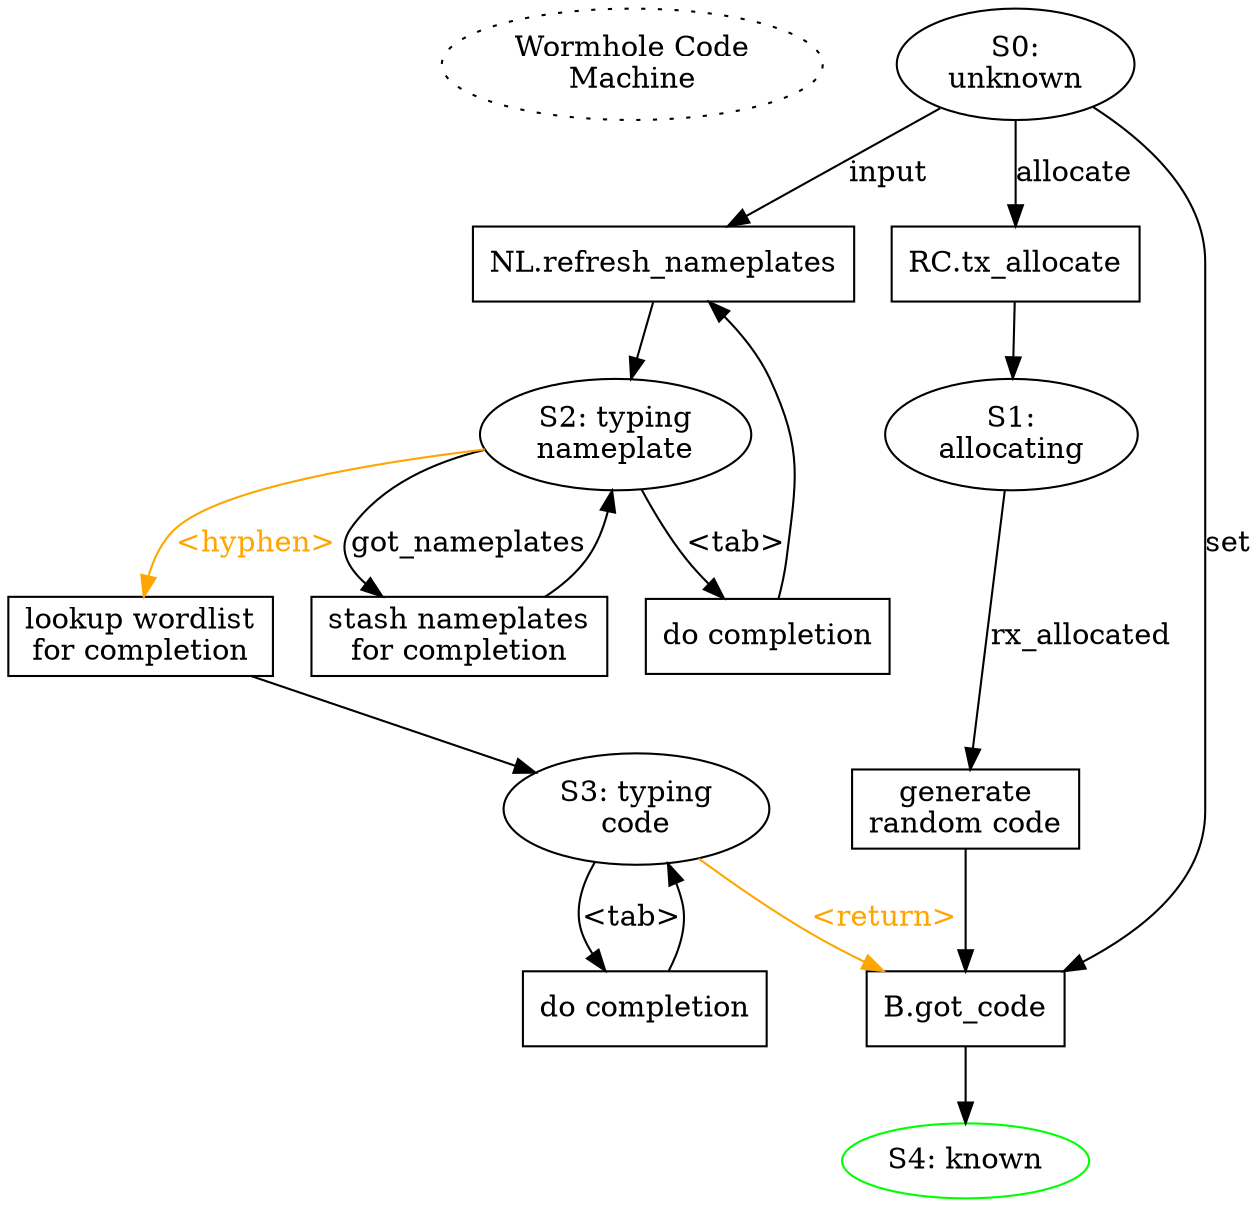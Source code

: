 digraph {

        start [label="Wormhole Code\nMachine" style="dotted"]
        {rank=same; start S0}
        {rank=same; P0_list_nameplates P0_allocate}
        {rank=same; S1 S2}
        {rank=same; S3 P1_generate}
        start -> S0 [style="invis"]
        S0 [label="S0:\nunknown"]
        S0 -> P0_got_code [label="set"]
        P0_got_code [shape="box" label="B.got_code"]
        P0_got_code -> S4
        S4 [label="S4: known" color="green"]

        S0 -> P0_list_nameplates [label="input"]
        S2 [label="S2: typing\nnameplate"]

        S2 -> P2_completion [label="<tab>"]
        P2_completion [shape="box" label="do completion"]
        P2_completion -> P0_list_nameplates
        P0_list_nameplates [shape="box" label="NL.refresh_nameplates"]
        P0_list_nameplates -> S2

        S2 -> P2_got_nameplates [label="got_nameplates"]
        P2_got_nameplates [shape="box" label="stash nameplates\nfor completion"]
        P2_got_nameplates -> S2
        S2 -> P2_finish [label="<hyphen>" color="orange" fontcolor="orange"]
        P2_finish [shape="box" label="lookup wordlist\nfor completion"]
        P2_finish -> S3
        S3 [label="S3: typing\ncode"]
        S3 -> P3_completion [label="<tab>"]
        P3_completion [shape="box" label="do completion"]
        P3_completion -> S3

        S3 -> P0_got_code [label="<return>"
                           color="orange" fontcolor="orange"]

        S0 -> P0_allocate [label="allocate"]
        P0_allocate [shape="box" label="RC.tx_allocate"]
        P0_allocate -> S1
        S1 [label="S1:\nallocating"]
        S1 -> P1_generate [label="rx_allocated"]
        P1_generate [shape="box" label="generate\nrandom code"]
        P1_generate -> P0_got_code
        
}
